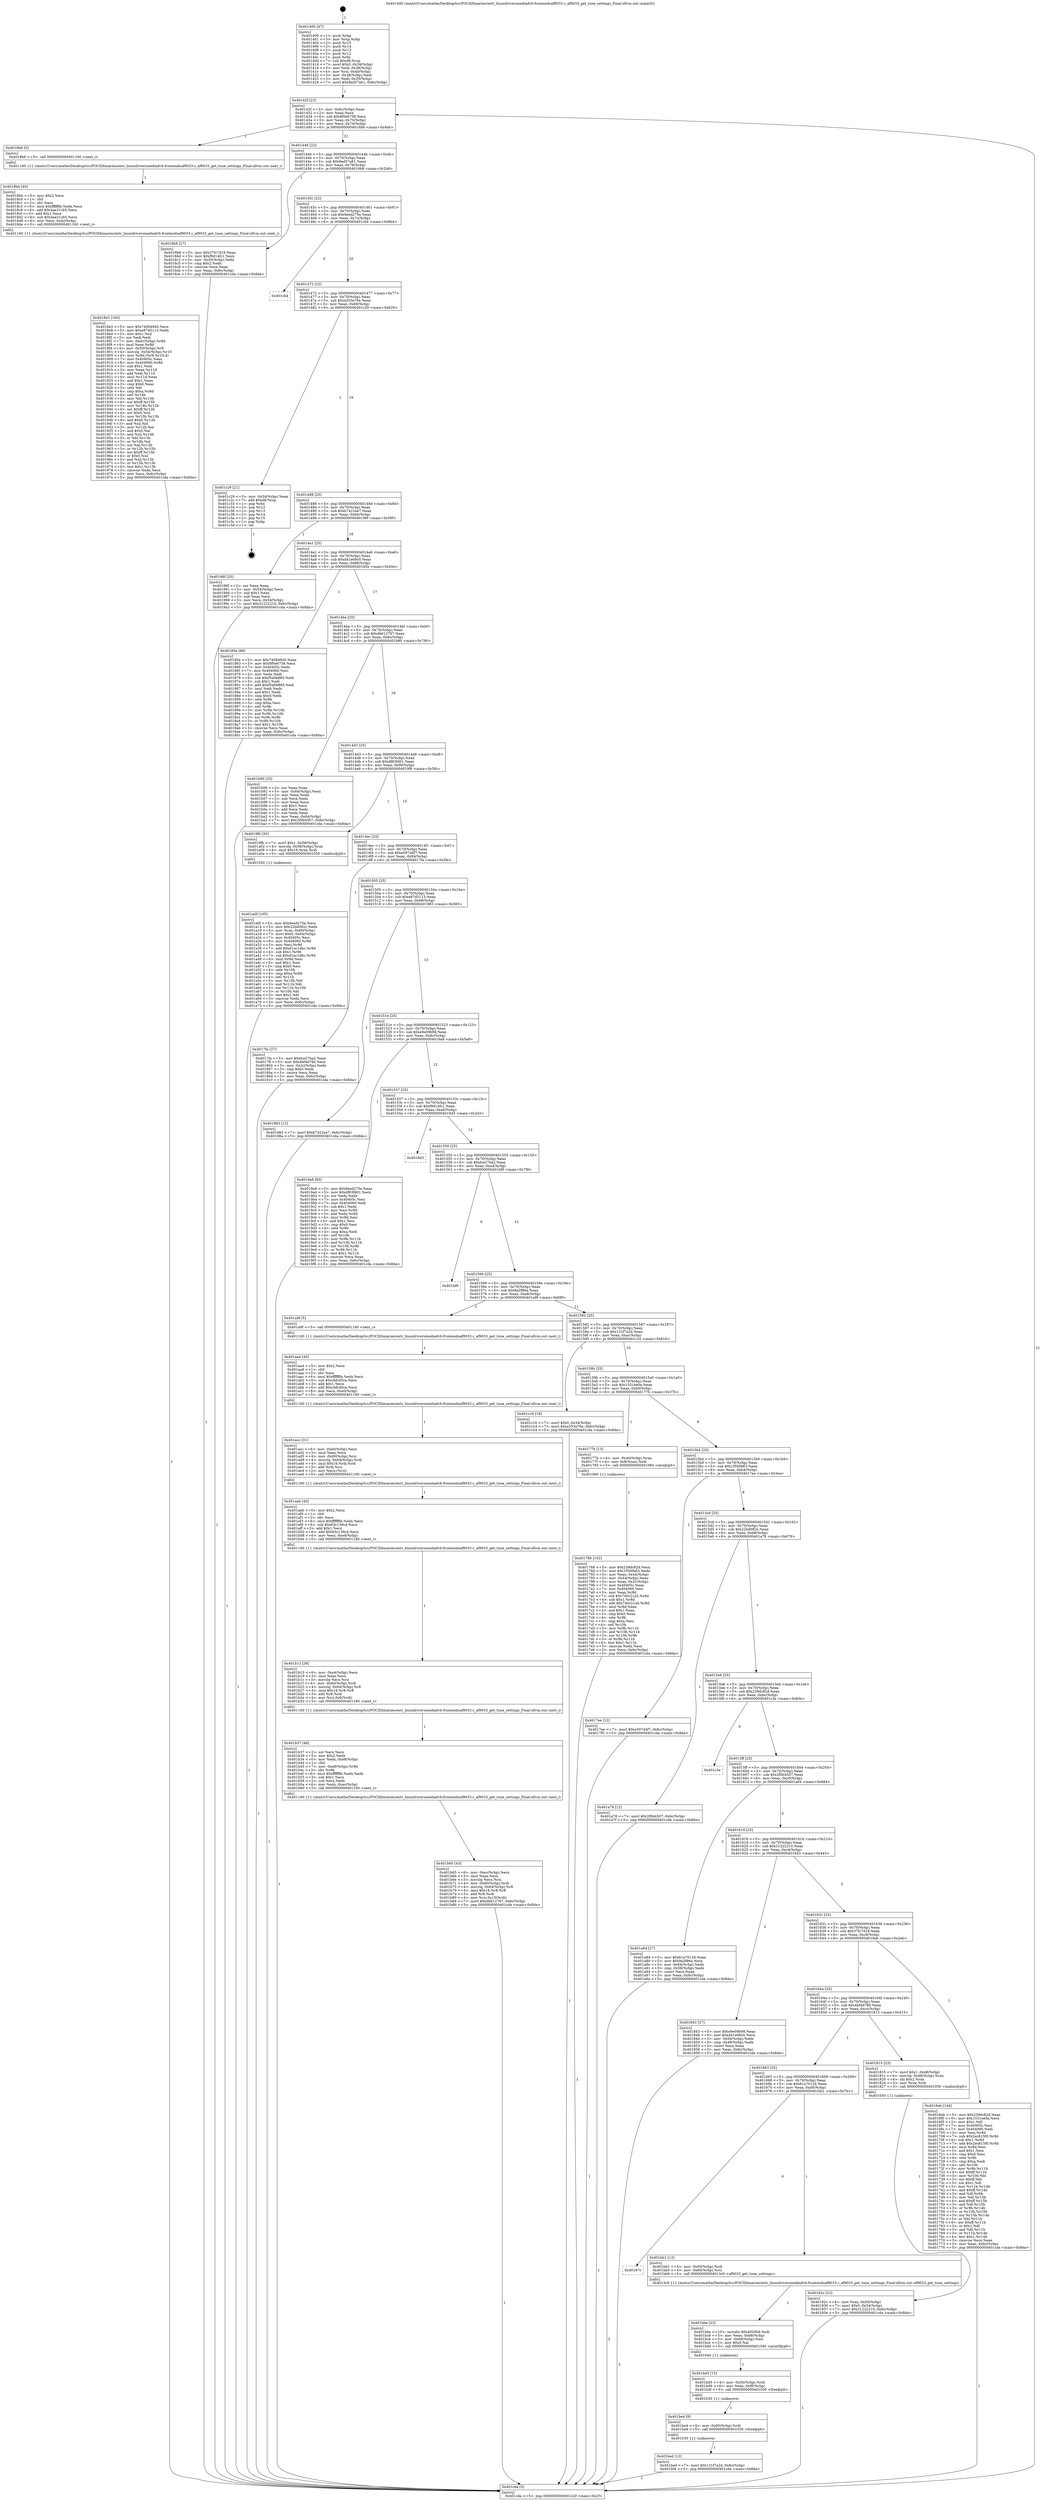 digraph "0x401400" {
  label = "0x401400 (/mnt/c/Users/mathe/Desktop/tcc/POCII/binaries/extr_linuxdriversmediadvb-frontendsaf9033.c_af9033_get_tune_settings_Final-ollvm.out::main(0))"
  labelloc = "t"
  node[shape=record]

  Entry [label="",width=0.3,height=0.3,shape=circle,fillcolor=black,style=filled]
  "0x40142f" [label="{
     0x40142f [23]\l
     | [instrs]\l
     &nbsp;&nbsp;0x40142f \<+3\>: mov -0x6c(%rbp),%eax\l
     &nbsp;&nbsp;0x401432 \<+2\>: mov %eax,%ecx\l
     &nbsp;&nbsp;0x401434 \<+6\>: sub $0x8f0e6758,%ecx\l
     &nbsp;&nbsp;0x40143a \<+3\>: mov %eax,-0x70(%rbp)\l
     &nbsp;&nbsp;0x40143d \<+3\>: mov %ecx,-0x74(%rbp)\l
     &nbsp;&nbsp;0x401440 \<+6\>: je 00000000004018b6 \<main+0x4b6\>\l
  }"]
  "0x4018b6" [label="{
     0x4018b6 [5]\l
     | [instrs]\l
     &nbsp;&nbsp;0x4018b6 \<+5\>: call 0000000000401160 \<next_i\>\l
     | [calls]\l
     &nbsp;&nbsp;0x401160 \{1\} (/mnt/c/Users/mathe/Desktop/tcc/POCII/binaries/extr_linuxdriversmediadvb-frontendsaf9033.c_af9033_get_tune_settings_Final-ollvm.out::next_i)\l
  }"]
  "0x401446" [label="{
     0x401446 [22]\l
     | [instrs]\l
     &nbsp;&nbsp;0x401446 \<+5\>: jmp 000000000040144b \<main+0x4b\>\l
     &nbsp;&nbsp;0x40144b \<+3\>: mov -0x70(%rbp),%eax\l
     &nbsp;&nbsp;0x40144e \<+5\>: sub $0x9ad57a61,%eax\l
     &nbsp;&nbsp;0x401453 \<+3\>: mov %eax,-0x78(%rbp)\l
     &nbsp;&nbsp;0x401456 \<+6\>: je 00000000004016b8 \<main+0x2b8\>\l
  }"]
  Exit [label="",width=0.3,height=0.3,shape=circle,fillcolor=black,style=filled,peripheries=2]
  "0x4016b8" [label="{
     0x4016b8 [27]\l
     | [instrs]\l
     &nbsp;&nbsp;0x4016b8 \<+5\>: mov $0x37fc7d19,%eax\l
     &nbsp;&nbsp;0x4016bd \<+5\>: mov $0xf9d14fc1,%ecx\l
     &nbsp;&nbsp;0x4016c2 \<+3\>: mov -0x30(%rbp),%edx\l
     &nbsp;&nbsp;0x4016c5 \<+3\>: cmp $0x2,%edx\l
     &nbsp;&nbsp;0x4016c8 \<+3\>: cmovne %ecx,%eax\l
     &nbsp;&nbsp;0x4016cb \<+3\>: mov %eax,-0x6c(%rbp)\l
     &nbsp;&nbsp;0x4016ce \<+5\>: jmp 0000000000401cda \<main+0x8da\>\l
  }"]
  "0x40145c" [label="{
     0x40145c [22]\l
     | [instrs]\l
     &nbsp;&nbsp;0x40145c \<+5\>: jmp 0000000000401461 \<main+0x61\>\l
     &nbsp;&nbsp;0x401461 \<+3\>: mov -0x70(%rbp),%eax\l
     &nbsp;&nbsp;0x401464 \<+5\>: sub $0x9eed275e,%eax\l
     &nbsp;&nbsp;0x401469 \<+3\>: mov %eax,-0x7c(%rbp)\l
     &nbsp;&nbsp;0x40146c \<+6\>: je 0000000000401cb4 \<main+0x8b4\>\l
  }"]
  "0x401cda" [label="{
     0x401cda [5]\l
     | [instrs]\l
     &nbsp;&nbsp;0x401cda \<+5\>: jmp 000000000040142f \<main+0x2f\>\l
  }"]
  "0x401400" [label="{
     0x401400 [47]\l
     | [instrs]\l
     &nbsp;&nbsp;0x401400 \<+1\>: push %rbp\l
     &nbsp;&nbsp;0x401401 \<+3\>: mov %rsp,%rbp\l
     &nbsp;&nbsp;0x401404 \<+2\>: push %r15\l
     &nbsp;&nbsp;0x401406 \<+2\>: push %r14\l
     &nbsp;&nbsp;0x401408 \<+2\>: push %r13\l
     &nbsp;&nbsp;0x40140a \<+2\>: push %r12\l
     &nbsp;&nbsp;0x40140c \<+1\>: push %rbx\l
     &nbsp;&nbsp;0x40140d \<+7\>: sub $0xd8,%rsp\l
     &nbsp;&nbsp;0x401414 \<+7\>: movl $0x0,-0x34(%rbp)\l
     &nbsp;&nbsp;0x40141b \<+3\>: mov %edi,-0x38(%rbp)\l
     &nbsp;&nbsp;0x40141e \<+4\>: mov %rsi,-0x40(%rbp)\l
     &nbsp;&nbsp;0x401422 \<+3\>: mov -0x38(%rbp),%edi\l
     &nbsp;&nbsp;0x401425 \<+3\>: mov %edi,-0x30(%rbp)\l
     &nbsp;&nbsp;0x401428 \<+7\>: movl $0x9ad57a61,-0x6c(%rbp)\l
  }"]
  "0x401bed" [label="{
     0x401bed [12]\l
     | [instrs]\l
     &nbsp;&nbsp;0x401bed \<+7\>: movl $0x131f7a2d,-0x6c(%rbp)\l
     &nbsp;&nbsp;0x401bf4 \<+5\>: jmp 0000000000401cda \<main+0x8da\>\l
  }"]
  "0x401cb4" [label="{
     0x401cb4\l
  }", style=dashed]
  "0x401472" [label="{
     0x401472 [22]\l
     | [instrs]\l
     &nbsp;&nbsp;0x401472 \<+5\>: jmp 0000000000401477 \<main+0x77\>\l
     &nbsp;&nbsp;0x401477 \<+3\>: mov -0x70(%rbp),%eax\l
     &nbsp;&nbsp;0x40147a \<+5\>: sub $0xa353a76e,%eax\l
     &nbsp;&nbsp;0x40147f \<+3\>: mov %eax,-0x80(%rbp)\l
     &nbsp;&nbsp;0x401482 \<+6\>: je 0000000000401c29 \<main+0x829\>\l
  }"]
  "0x401be4" [label="{
     0x401be4 [9]\l
     | [instrs]\l
     &nbsp;&nbsp;0x401be4 \<+4\>: mov -0x60(%rbp),%rdi\l
     &nbsp;&nbsp;0x401be8 \<+5\>: call 0000000000401030 \<free@plt\>\l
     | [calls]\l
     &nbsp;&nbsp;0x401030 \{1\} (unknown)\l
  }"]
  "0x401c29" [label="{
     0x401c29 [21]\l
     | [instrs]\l
     &nbsp;&nbsp;0x401c29 \<+3\>: mov -0x34(%rbp),%eax\l
     &nbsp;&nbsp;0x401c2c \<+7\>: add $0xd8,%rsp\l
     &nbsp;&nbsp;0x401c33 \<+1\>: pop %rbx\l
     &nbsp;&nbsp;0x401c34 \<+2\>: pop %r12\l
     &nbsp;&nbsp;0x401c36 \<+2\>: pop %r13\l
     &nbsp;&nbsp;0x401c38 \<+2\>: pop %r14\l
     &nbsp;&nbsp;0x401c3a \<+2\>: pop %r15\l
     &nbsp;&nbsp;0x401c3c \<+1\>: pop %rbp\l
     &nbsp;&nbsp;0x401c3d \<+1\>: ret\l
  }"]
  "0x401488" [label="{
     0x401488 [25]\l
     | [instrs]\l
     &nbsp;&nbsp;0x401488 \<+5\>: jmp 000000000040148d \<main+0x8d\>\l
     &nbsp;&nbsp;0x40148d \<+3\>: mov -0x70(%rbp),%eax\l
     &nbsp;&nbsp;0x401490 \<+5\>: sub $0xb7422ea7,%eax\l
     &nbsp;&nbsp;0x401495 \<+6\>: mov %eax,-0x84(%rbp)\l
     &nbsp;&nbsp;0x40149b \<+6\>: je 000000000040198f \<main+0x58f\>\l
  }"]
  "0x401bd5" [label="{
     0x401bd5 [15]\l
     | [instrs]\l
     &nbsp;&nbsp;0x401bd5 \<+4\>: mov -0x50(%rbp),%rdi\l
     &nbsp;&nbsp;0x401bd9 \<+6\>: mov %eax,-0xf0(%rbp)\l
     &nbsp;&nbsp;0x401bdf \<+5\>: call 0000000000401030 \<free@plt\>\l
     | [calls]\l
     &nbsp;&nbsp;0x401030 \{1\} (unknown)\l
  }"]
  "0x40198f" [label="{
     0x40198f [25]\l
     | [instrs]\l
     &nbsp;&nbsp;0x40198f \<+2\>: xor %eax,%eax\l
     &nbsp;&nbsp;0x401991 \<+3\>: mov -0x54(%rbp),%ecx\l
     &nbsp;&nbsp;0x401994 \<+3\>: sub $0x1,%eax\l
     &nbsp;&nbsp;0x401997 \<+2\>: sub %eax,%ecx\l
     &nbsp;&nbsp;0x401999 \<+3\>: mov %ecx,-0x54(%rbp)\l
     &nbsp;&nbsp;0x40199c \<+7\>: movl $0x31222210,-0x6c(%rbp)\l
     &nbsp;&nbsp;0x4019a3 \<+5\>: jmp 0000000000401cda \<main+0x8da\>\l
  }"]
  "0x4014a1" [label="{
     0x4014a1 [25]\l
     | [instrs]\l
     &nbsp;&nbsp;0x4014a1 \<+5\>: jmp 00000000004014a6 \<main+0xa6\>\l
     &nbsp;&nbsp;0x4014a6 \<+3\>: mov -0x70(%rbp),%eax\l
     &nbsp;&nbsp;0x4014a9 \<+5\>: sub $0xd41e68c0,%eax\l
     &nbsp;&nbsp;0x4014ae \<+6\>: mov %eax,-0x88(%rbp)\l
     &nbsp;&nbsp;0x4014b4 \<+6\>: je 000000000040185e \<main+0x45e\>\l
  }"]
  "0x401bbe" [label="{
     0x401bbe [23]\l
     | [instrs]\l
     &nbsp;&nbsp;0x401bbe \<+10\>: movabs $0x4020b6,%rdi\l
     &nbsp;&nbsp;0x401bc8 \<+3\>: mov %eax,-0x68(%rbp)\l
     &nbsp;&nbsp;0x401bcb \<+3\>: mov -0x68(%rbp),%esi\l
     &nbsp;&nbsp;0x401bce \<+2\>: mov $0x0,%al\l
     &nbsp;&nbsp;0x401bd0 \<+5\>: call 0000000000401040 \<printf@plt\>\l
     | [calls]\l
     &nbsp;&nbsp;0x401040 \{1\} (unknown)\l
  }"]
  "0x40185e" [label="{
     0x40185e [88]\l
     | [instrs]\l
     &nbsp;&nbsp;0x40185e \<+5\>: mov $0x74084940,%eax\l
     &nbsp;&nbsp;0x401863 \<+5\>: mov $0x8f0e6758,%ecx\l
     &nbsp;&nbsp;0x401868 \<+7\>: mov 0x40405c,%edx\l
     &nbsp;&nbsp;0x40186f \<+7\>: mov 0x404060,%esi\l
     &nbsp;&nbsp;0x401876 \<+2\>: mov %edx,%edi\l
     &nbsp;&nbsp;0x401878 \<+6\>: sub $0xf5a0b885,%edi\l
     &nbsp;&nbsp;0x40187e \<+3\>: sub $0x1,%edi\l
     &nbsp;&nbsp;0x401881 \<+6\>: add $0xf5a0b885,%edi\l
     &nbsp;&nbsp;0x401887 \<+3\>: imul %edi,%edx\l
     &nbsp;&nbsp;0x40188a \<+3\>: and $0x1,%edx\l
     &nbsp;&nbsp;0x40188d \<+3\>: cmp $0x0,%edx\l
     &nbsp;&nbsp;0x401890 \<+4\>: sete %r8b\l
     &nbsp;&nbsp;0x401894 \<+3\>: cmp $0xa,%esi\l
     &nbsp;&nbsp;0x401897 \<+4\>: setl %r9b\l
     &nbsp;&nbsp;0x40189b \<+3\>: mov %r8b,%r10b\l
     &nbsp;&nbsp;0x40189e \<+3\>: and %r9b,%r10b\l
     &nbsp;&nbsp;0x4018a1 \<+3\>: xor %r9b,%r8b\l
     &nbsp;&nbsp;0x4018a4 \<+3\>: or %r8b,%r10b\l
     &nbsp;&nbsp;0x4018a7 \<+4\>: test $0x1,%r10b\l
     &nbsp;&nbsp;0x4018ab \<+3\>: cmovne %ecx,%eax\l
     &nbsp;&nbsp;0x4018ae \<+3\>: mov %eax,-0x6c(%rbp)\l
     &nbsp;&nbsp;0x4018b1 \<+5\>: jmp 0000000000401cda \<main+0x8da\>\l
  }"]
  "0x4014ba" [label="{
     0x4014ba [25]\l
     | [instrs]\l
     &nbsp;&nbsp;0x4014ba \<+5\>: jmp 00000000004014bf \<main+0xbf\>\l
     &nbsp;&nbsp;0x4014bf \<+3\>: mov -0x70(%rbp),%eax\l
     &nbsp;&nbsp;0x4014c2 \<+5\>: sub $0xdb612767,%eax\l
     &nbsp;&nbsp;0x4014c7 \<+6\>: mov %eax,-0x8c(%rbp)\l
     &nbsp;&nbsp;0x4014cd \<+6\>: je 0000000000401b90 \<main+0x790\>\l
  }"]
  "0x40167c" [label="{
     0x40167c\l
  }", style=dashed]
  "0x401b90" [label="{
     0x401b90 [33]\l
     | [instrs]\l
     &nbsp;&nbsp;0x401b90 \<+2\>: xor %eax,%eax\l
     &nbsp;&nbsp;0x401b92 \<+3\>: mov -0x64(%rbp),%ecx\l
     &nbsp;&nbsp;0x401b95 \<+2\>: mov %eax,%edx\l
     &nbsp;&nbsp;0x401b97 \<+2\>: sub %ecx,%edx\l
     &nbsp;&nbsp;0x401b99 \<+2\>: mov %eax,%ecx\l
     &nbsp;&nbsp;0x401b9b \<+3\>: sub $0x1,%ecx\l
     &nbsp;&nbsp;0x401b9e \<+2\>: add %ecx,%edx\l
     &nbsp;&nbsp;0x401ba0 \<+2\>: sub %edx,%eax\l
     &nbsp;&nbsp;0x401ba2 \<+3\>: mov %eax,-0x64(%rbp)\l
     &nbsp;&nbsp;0x401ba5 \<+7\>: movl $0x2f0b4507,-0x6c(%rbp)\l
     &nbsp;&nbsp;0x401bac \<+5\>: jmp 0000000000401cda \<main+0x8da\>\l
  }"]
  "0x4014d3" [label="{
     0x4014d3 [25]\l
     | [instrs]\l
     &nbsp;&nbsp;0x4014d3 \<+5\>: jmp 00000000004014d8 \<main+0xd8\>\l
     &nbsp;&nbsp;0x4014d8 \<+3\>: mov -0x70(%rbp),%eax\l
     &nbsp;&nbsp;0x4014db \<+5\>: sub $0xdf63fd01,%eax\l
     &nbsp;&nbsp;0x4014e0 \<+6\>: mov %eax,-0x90(%rbp)\l
     &nbsp;&nbsp;0x4014e6 \<+6\>: je 00000000004019fb \<main+0x5fb\>\l
  }"]
  "0x401bb1" [label="{
     0x401bb1 [13]\l
     | [instrs]\l
     &nbsp;&nbsp;0x401bb1 \<+4\>: mov -0x50(%rbp),%rdi\l
     &nbsp;&nbsp;0x401bb5 \<+4\>: mov -0x60(%rbp),%rsi\l
     &nbsp;&nbsp;0x401bb9 \<+5\>: call 00000000004013c0 \<af9033_get_tune_settings\>\l
     | [calls]\l
     &nbsp;&nbsp;0x4013c0 \{1\} (/mnt/c/Users/mathe/Desktop/tcc/POCII/binaries/extr_linuxdriversmediadvb-frontendsaf9033.c_af9033_get_tune_settings_Final-ollvm.out::af9033_get_tune_settings)\l
  }"]
  "0x4019fb" [label="{
     0x4019fb [20]\l
     | [instrs]\l
     &nbsp;&nbsp;0x4019fb \<+7\>: movl $0x1,-0x58(%rbp)\l
     &nbsp;&nbsp;0x401a02 \<+4\>: movslq -0x58(%rbp),%rax\l
     &nbsp;&nbsp;0x401a06 \<+4\>: imul $0x18,%rax,%rdi\l
     &nbsp;&nbsp;0x401a0a \<+5\>: call 0000000000401050 \<malloc@plt\>\l
     | [calls]\l
     &nbsp;&nbsp;0x401050 \{1\} (unknown)\l
  }"]
  "0x4014ec" [label="{
     0x4014ec [25]\l
     | [instrs]\l
     &nbsp;&nbsp;0x4014ec \<+5\>: jmp 00000000004014f1 \<main+0xf1\>\l
     &nbsp;&nbsp;0x4014f1 \<+3\>: mov -0x70(%rbp),%eax\l
     &nbsp;&nbsp;0x4014f4 \<+5\>: sub $0xe597d4f7,%eax\l
     &nbsp;&nbsp;0x4014f9 \<+6\>: mov %eax,-0x94(%rbp)\l
     &nbsp;&nbsp;0x4014ff \<+6\>: je 00000000004017fa \<main+0x3fa\>\l
  }"]
  "0x401b65" [label="{
     0x401b65 [43]\l
     | [instrs]\l
     &nbsp;&nbsp;0x401b65 \<+6\>: mov -0xec(%rbp),%ecx\l
     &nbsp;&nbsp;0x401b6b \<+3\>: imul %eax,%ecx\l
     &nbsp;&nbsp;0x401b6e \<+3\>: movslq %ecx,%rsi\l
     &nbsp;&nbsp;0x401b71 \<+4\>: mov -0x60(%rbp),%rdi\l
     &nbsp;&nbsp;0x401b75 \<+4\>: movslq -0x64(%rbp),%r8\l
     &nbsp;&nbsp;0x401b79 \<+4\>: imul $0x18,%r8,%r8\l
     &nbsp;&nbsp;0x401b7d \<+3\>: add %r8,%rdi\l
     &nbsp;&nbsp;0x401b80 \<+4\>: mov %rsi,0x10(%rdi)\l
     &nbsp;&nbsp;0x401b84 \<+7\>: movl $0xdb612767,-0x6c(%rbp)\l
     &nbsp;&nbsp;0x401b8b \<+5\>: jmp 0000000000401cda \<main+0x8da\>\l
  }"]
  "0x4017fa" [label="{
     0x4017fa [27]\l
     | [instrs]\l
     &nbsp;&nbsp;0x4017fa \<+5\>: mov $0xfce27ba2,%eax\l
     &nbsp;&nbsp;0x4017ff \<+5\>: mov $0x4bf4d780,%ecx\l
     &nbsp;&nbsp;0x401804 \<+3\>: mov -0x2c(%rbp),%edx\l
     &nbsp;&nbsp;0x401807 \<+3\>: cmp $0x0,%edx\l
     &nbsp;&nbsp;0x40180a \<+3\>: cmove %ecx,%eax\l
     &nbsp;&nbsp;0x40180d \<+3\>: mov %eax,-0x6c(%rbp)\l
     &nbsp;&nbsp;0x401810 \<+5\>: jmp 0000000000401cda \<main+0x8da\>\l
  }"]
  "0x401505" [label="{
     0x401505 [25]\l
     | [instrs]\l
     &nbsp;&nbsp;0x401505 \<+5\>: jmp 000000000040150a \<main+0x10a\>\l
     &nbsp;&nbsp;0x40150a \<+3\>: mov -0x70(%rbp),%eax\l
     &nbsp;&nbsp;0x40150d \<+5\>: sub $0xe87d5113,%eax\l
     &nbsp;&nbsp;0x401512 \<+6\>: mov %eax,-0x98(%rbp)\l
     &nbsp;&nbsp;0x401518 \<+6\>: je 0000000000401983 \<main+0x583\>\l
  }"]
  "0x401b37" [label="{
     0x401b37 [46]\l
     | [instrs]\l
     &nbsp;&nbsp;0x401b37 \<+2\>: xor %ecx,%ecx\l
     &nbsp;&nbsp;0x401b39 \<+5\>: mov $0x2,%edx\l
     &nbsp;&nbsp;0x401b3e \<+6\>: mov %edx,-0xe8(%rbp)\l
     &nbsp;&nbsp;0x401b44 \<+1\>: cltd\l
     &nbsp;&nbsp;0x401b45 \<+7\>: mov -0xe8(%rbp),%r9d\l
     &nbsp;&nbsp;0x401b4c \<+3\>: idiv %r9d\l
     &nbsp;&nbsp;0x401b4f \<+6\>: imul $0xfffffffe,%edx,%edx\l
     &nbsp;&nbsp;0x401b55 \<+3\>: sub $0x1,%ecx\l
     &nbsp;&nbsp;0x401b58 \<+2\>: sub %ecx,%edx\l
     &nbsp;&nbsp;0x401b5a \<+6\>: mov %edx,-0xec(%rbp)\l
     &nbsp;&nbsp;0x401b60 \<+5\>: call 0000000000401160 \<next_i\>\l
     | [calls]\l
     &nbsp;&nbsp;0x401160 \{1\} (/mnt/c/Users/mathe/Desktop/tcc/POCII/binaries/extr_linuxdriversmediadvb-frontendsaf9033.c_af9033_get_tune_settings_Final-ollvm.out::next_i)\l
  }"]
  "0x401983" [label="{
     0x401983 [12]\l
     | [instrs]\l
     &nbsp;&nbsp;0x401983 \<+7\>: movl $0xb7422ea7,-0x6c(%rbp)\l
     &nbsp;&nbsp;0x40198a \<+5\>: jmp 0000000000401cda \<main+0x8da\>\l
  }"]
  "0x40151e" [label="{
     0x40151e [25]\l
     | [instrs]\l
     &nbsp;&nbsp;0x40151e \<+5\>: jmp 0000000000401523 \<main+0x123\>\l
     &nbsp;&nbsp;0x401523 \<+3\>: mov -0x70(%rbp),%eax\l
     &nbsp;&nbsp;0x401526 \<+5\>: sub $0xe9e09b98,%eax\l
     &nbsp;&nbsp;0x40152b \<+6\>: mov %eax,-0x9c(%rbp)\l
     &nbsp;&nbsp;0x401531 \<+6\>: je 00000000004019a8 \<main+0x5a8\>\l
  }"]
  "0x401b13" [label="{
     0x401b13 [36]\l
     | [instrs]\l
     &nbsp;&nbsp;0x401b13 \<+6\>: mov -0xe4(%rbp),%ecx\l
     &nbsp;&nbsp;0x401b19 \<+3\>: imul %eax,%ecx\l
     &nbsp;&nbsp;0x401b1c \<+3\>: movslq %ecx,%rsi\l
     &nbsp;&nbsp;0x401b1f \<+4\>: mov -0x60(%rbp),%rdi\l
     &nbsp;&nbsp;0x401b23 \<+4\>: movslq -0x64(%rbp),%r8\l
     &nbsp;&nbsp;0x401b27 \<+4\>: imul $0x18,%r8,%r8\l
     &nbsp;&nbsp;0x401b2b \<+3\>: add %r8,%rdi\l
     &nbsp;&nbsp;0x401b2e \<+4\>: mov %rsi,0x8(%rdi)\l
     &nbsp;&nbsp;0x401b32 \<+5\>: call 0000000000401160 \<next_i\>\l
     | [calls]\l
     &nbsp;&nbsp;0x401160 \{1\} (/mnt/c/Users/mathe/Desktop/tcc/POCII/binaries/extr_linuxdriversmediadvb-frontendsaf9033.c_af9033_get_tune_settings_Final-ollvm.out::next_i)\l
  }"]
  "0x4019a8" [label="{
     0x4019a8 [83]\l
     | [instrs]\l
     &nbsp;&nbsp;0x4019a8 \<+5\>: mov $0x9eed275e,%eax\l
     &nbsp;&nbsp;0x4019ad \<+5\>: mov $0xdf63fd01,%ecx\l
     &nbsp;&nbsp;0x4019b2 \<+2\>: xor %edx,%edx\l
     &nbsp;&nbsp;0x4019b4 \<+7\>: mov 0x40405c,%esi\l
     &nbsp;&nbsp;0x4019bb \<+7\>: mov 0x404060,%edi\l
     &nbsp;&nbsp;0x4019c2 \<+3\>: sub $0x1,%edx\l
     &nbsp;&nbsp;0x4019c5 \<+3\>: mov %esi,%r8d\l
     &nbsp;&nbsp;0x4019c8 \<+3\>: add %edx,%r8d\l
     &nbsp;&nbsp;0x4019cb \<+4\>: imul %r8d,%esi\l
     &nbsp;&nbsp;0x4019cf \<+3\>: and $0x1,%esi\l
     &nbsp;&nbsp;0x4019d2 \<+3\>: cmp $0x0,%esi\l
     &nbsp;&nbsp;0x4019d5 \<+4\>: sete %r9b\l
     &nbsp;&nbsp;0x4019d9 \<+3\>: cmp $0xa,%edi\l
     &nbsp;&nbsp;0x4019dc \<+4\>: setl %r10b\l
     &nbsp;&nbsp;0x4019e0 \<+3\>: mov %r9b,%r11b\l
     &nbsp;&nbsp;0x4019e3 \<+3\>: and %r10b,%r11b\l
     &nbsp;&nbsp;0x4019e6 \<+3\>: xor %r10b,%r9b\l
     &nbsp;&nbsp;0x4019e9 \<+3\>: or %r9b,%r11b\l
     &nbsp;&nbsp;0x4019ec \<+4\>: test $0x1,%r11b\l
     &nbsp;&nbsp;0x4019f0 \<+3\>: cmovne %ecx,%eax\l
     &nbsp;&nbsp;0x4019f3 \<+3\>: mov %eax,-0x6c(%rbp)\l
     &nbsp;&nbsp;0x4019f6 \<+5\>: jmp 0000000000401cda \<main+0x8da\>\l
  }"]
  "0x401537" [label="{
     0x401537 [25]\l
     | [instrs]\l
     &nbsp;&nbsp;0x401537 \<+5\>: jmp 000000000040153c \<main+0x13c\>\l
     &nbsp;&nbsp;0x40153c \<+3\>: mov -0x70(%rbp),%eax\l
     &nbsp;&nbsp;0x40153f \<+5\>: sub $0xf9d14fc1,%eax\l
     &nbsp;&nbsp;0x401544 \<+6\>: mov %eax,-0xa0(%rbp)\l
     &nbsp;&nbsp;0x40154a \<+6\>: je 00000000004016d3 \<main+0x2d3\>\l
  }"]
  "0x401aeb" [label="{
     0x401aeb [40]\l
     | [instrs]\l
     &nbsp;&nbsp;0x401aeb \<+5\>: mov $0x2,%ecx\l
     &nbsp;&nbsp;0x401af0 \<+1\>: cltd\l
     &nbsp;&nbsp;0x401af1 \<+2\>: idiv %ecx\l
     &nbsp;&nbsp;0x401af3 \<+6\>: imul $0xfffffffe,%edx,%ecx\l
     &nbsp;&nbsp;0x401af9 \<+6\>: sub $0x63c139c4,%ecx\l
     &nbsp;&nbsp;0x401aff \<+3\>: add $0x1,%ecx\l
     &nbsp;&nbsp;0x401b02 \<+6\>: add $0x63c139c4,%ecx\l
     &nbsp;&nbsp;0x401b08 \<+6\>: mov %ecx,-0xe4(%rbp)\l
     &nbsp;&nbsp;0x401b0e \<+5\>: call 0000000000401160 \<next_i\>\l
     | [calls]\l
     &nbsp;&nbsp;0x401160 \{1\} (/mnt/c/Users/mathe/Desktop/tcc/POCII/binaries/extr_linuxdriversmediadvb-frontendsaf9033.c_af9033_get_tune_settings_Final-ollvm.out::next_i)\l
  }"]
  "0x4016d3" [label="{
     0x4016d3\l
  }", style=dashed]
  "0x401550" [label="{
     0x401550 [25]\l
     | [instrs]\l
     &nbsp;&nbsp;0x401550 \<+5\>: jmp 0000000000401555 \<main+0x155\>\l
     &nbsp;&nbsp;0x401555 \<+3\>: mov -0x70(%rbp),%eax\l
     &nbsp;&nbsp;0x401558 \<+5\>: sub $0xfce27ba2,%eax\l
     &nbsp;&nbsp;0x40155d \<+6\>: mov %eax,-0xa4(%rbp)\l
     &nbsp;&nbsp;0x401563 \<+6\>: je 0000000000401bf9 \<main+0x7f9\>\l
  }"]
  "0x401acc" [label="{
     0x401acc [31]\l
     | [instrs]\l
     &nbsp;&nbsp;0x401acc \<+6\>: mov -0xe0(%rbp),%ecx\l
     &nbsp;&nbsp;0x401ad2 \<+3\>: imul %eax,%ecx\l
     &nbsp;&nbsp;0x401ad5 \<+4\>: mov -0x60(%rbp),%rsi\l
     &nbsp;&nbsp;0x401ad9 \<+4\>: movslq -0x64(%rbp),%rdi\l
     &nbsp;&nbsp;0x401add \<+4\>: imul $0x18,%rdi,%rdi\l
     &nbsp;&nbsp;0x401ae1 \<+3\>: add %rdi,%rsi\l
     &nbsp;&nbsp;0x401ae4 \<+2\>: mov %ecx,(%rsi)\l
     &nbsp;&nbsp;0x401ae6 \<+5\>: call 0000000000401160 \<next_i\>\l
     | [calls]\l
     &nbsp;&nbsp;0x401160 \{1\} (/mnt/c/Users/mathe/Desktop/tcc/POCII/binaries/extr_linuxdriversmediadvb-frontendsaf9033.c_af9033_get_tune_settings_Final-ollvm.out::next_i)\l
  }"]
  "0x401bf9" [label="{
     0x401bf9\l
  }", style=dashed]
  "0x401569" [label="{
     0x401569 [25]\l
     | [instrs]\l
     &nbsp;&nbsp;0x401569 \<+5\>: jmp 000000000040156e \<main+0x16e\>\l
     &nbsp;&nbsp;0x40156e \<+3\>: mov -0x70(%rbp),%eax\l
     &nbsp;&nbsp;0x401571 \<+5\>: sub $0x9a2f86a,%eax\l
     &nbsp;&nbsp;0x401576 \<+6\>: mov %eax,-0xa8(%rbp)\l
     &nbsp;&nbsp;0x40157c \<+6\>: je 0000000000401a9f \<main+0x69f\>\l
  }"]
  "0x401aa4" [label="{
     0x401aa4 [40]\l
     | [instrs]\l
     &nbsp;&nbsp;0x401aa4 \<+5\>: mov $0x2,%ecx\l
     &nbsp;&nbsp;0x401aa9 \<+1\>: cltd\l
     &nbsp;&nbsp;0x401aaa \<+2\>: idiv %ecx\l
     &nbsp;&nbsp;0x401aac \<+6\>: imul $0xfffffffe,%edx,%ecx\l
     &nbsp;&nbsp;0x401ab2 \<+6\>: sub $0xcbfc45ca,%ecx\l
     &nbsp;&nbsp;0x401ab8 \<+3\>: add $0x1,%ecx\l
     &nbsp;&nbsp;0x401abb \<+6\>: add $0xcbfc45ca,%ecx\l
     &nbsp;&nbsp;0x401ac1 \<+6\>: mov %ecx,-0xe0(%rbp)\l
     &nbsp;&nbsp;0x401ac7 \<+5\>: call 0000000000401160 \<next_i\>\l
     | [calls]\l
     &nbsp;&nbsp;0x401160 \{1\} (/mnt/c/Users/mathe/Desktop/tcc/POCII/binaries/extr_linuxdriversmediadvb-frontendsaf9033.c_af9033_get_tune_settings_Final-ollvm.out::next_i)\l
  }"]
  "0x401a9f" [label="{
     0x401a9f [5]\l
     | [instrs]\l
     &nbsp;&nbsp;0x401a9f \<+5\>: call 0000000000401160 \<next_i\>\l
     | [calls]\l
     &nbsp;&nbsp;0x401160 \{1\} (/mnt/c/Users/mathe/Desktop/tcc/POCII/binaries/extr_linuxdriversmediadvb-frontendsaf9033.c_af9033_get_tune_settings_Final-ollvm.out::next_i)\l
  }"]
  "0x401582" [label="{
     0x401582 [25]\l
     | [instrs]\l
     &nbsp;&nbsp;0x401582 \<+5\>: jmp 0000000000401587 \<main+0x187\>\l
     &nbsp;&nbsp;0x401587 \<+3\>: mov -0x70(%rbp),%eax\l
     &nbsp;&nbsp;0x40158a \<+5\>: sub $0x131f7a2d,%eax\l
     &nbsp;&nbsp;0x40158f \<+6\>: mov %eax,-0xac(%rbp)\l
     &nbsp;&nbsp;0x401595 \<+6\>: je 0000000000401c16 \<main+0x816\>\l
  }"]
  "0x401a0f" [label="{
     0x401a0f [105]\l
     | [instrs]\l
     &nbsp;&nbsp;0x401a0f \<+5\>: mov $0x9eed275e,%ecx\l
     &nbsp;&nbsp;0x401a14 \<+5\>: mov $0x22bd082c,%edx\l
     &nbsp;&nbsp;0x401a19 \<+4\>: mov %rax,-0x60(%rbp)\l
     &nbsp;&nbsp;0x401a1d \<+7\>: movl $0x0,-0x64(%rbp)\l
     &nbsp;&nbsp;0x401a24 \<+7\>: mov 0x40405c,%esi\l
     &nbsp;&nbsp;0x401a2b \<+8\>: mov 0x404060,%r8d\l
     &nbsp;&nbsp;0x401a33 \<+3\>: mov %esi,%r9d\l
     &nbsp;&nbsp;0x401a36 \<+7\>: add $0xd1ac1dbc,%r9d\l
     &nbsp;&nbsp;0x401a3d \<+4\>: sub $0x1,%r9d\l
     &nbsp;&nbsp;0x401a41 \<+7\>: sub $0xd1ac1dbc,%r9d\l
     &nbsp;&nbsp;0x401a48 \<+4\>: imul %r9d,%esi\l
     &nbsp;&nbsp;0x401a4c \<+3\>: and $0x1,%esi\l
     &nbsp;&nbsp;0x401a4f \<+3\>: cmp $0x0,%esi\l
     &nbsp;&nbsp;0x401a52 \<+4\>: sete %r10b\l
     &nbsp;&nbsp;0x401a56 \<+4\>: cmp $0xa,%r8d\l
     &nbsp;&nbsp;0x401a5a \<+4\>: setl %r11b\l
     &nbsp;&nbsp;0x401a5e \<+3\>: mov %r10b,%bl\l
     &nbsp;&nbsp;0x401a61 \<+3\>: and %r11b,%bl\l
     &nbsp;&nbsp;0x401a64 \<+3\>: xor %r11b,%r10b\l
     &nbsp;&nbsp;0x401a67 \<+3\>: or %r10b,%bl\l
     &nbsp;&nbsp;0x401a6a \<+3\>: test $0x1,%bl\l
     &nbsp;&nbsp;0x401a6d \<+3\>: cmovne %edx,%ecx\l
     &nbsp;&nbsp;0x401a70 \<+3\>: mov %ecx,-0x6c(%rbp)\l
     &nbsp;&nbsp;0x401a73 \<+5\>: jmp 0000000000401cda \<main+0x8da\>\l
  }"]
  "0x401c16" [label="{
     0x401c16 [19]\l
     | [instrs]\l
     &nbsp;&nbsp;0x401c16 \<+7\>: movl $0x0,-0x34(%rbp)\l
     &nbsp;&nbsp;0x401c1d \<+7\>: movl $0xa353a76e,-0x6c(%rbp)\l
     &nbsp;&nbsp;0x401c24 \<+5\>: jmp 0000000000401cda \<main+0x8da\>\l
  }"]
  "0x40159b" [label="{
     0x40159b [25]\l
     | [instrs]\l
     &nbsp;&nbsp;0x40159b \<+5\>: jmp 00000000004015a0 \<main+0x1a0\>\l
     &nbsp;&nbsp;0x4015a0 \<+3\>: mov -0x70(%rbp),%eax\l
     &nbsp;&nbsp;0x4015a3 \<+5\>: sub $0x1531ee0a,%eax\l
     &nbsp;&nbsp;0x4015a8 \<+6\>: mov %eax,-0xb0(%rbp)\l
     &nbsp;&nbsp;0x4015ae \<+6\>: je 000000000040177b \<main+0x37b\>\l
  }"]
  "0x4018e3" [label="{
     0x4018e3 [160]\l
     | [instrs]\l
     &nbsp;&nbsp;0x4018e3 \<+5\>: mov $0x74084940,%ecx\l
     &nbsp;&nbsp;0x4018e8 \<+5\>: mov $0xe87d5113,%edx\l
     &nbsp;&nbsp;0x4018ed \<+3\>: mov $0x1,%sil\l
     &nbsp;&nbsp;0x4018f0 \<+2\>: xor %edi,%edi\l
     &nbsp;&nbsp;0x4018f2 \<+7\>: mov -0xdc(%rbp),%r8d\l
     &nbsp;&nbsp;0x4018f9 \<+4\>: imul %eax,%r8d\l
     &nbsp;&nbsp;0x4018fd \<+4\>: mov -0x50(%rbp),%r9\l
     &nbsp;&nbsp;0x401901 \<+4\>: movslq -0x54(%rbp),%r10\l
     &nbsp;&nbsp;0x401905 \<+4\>: mov %r8d,(%r9,%r10,4)\l
     &nbsp;&nbsp;0x401909 \<+7\>: mov 0x40405c,%eax\l
     &nbsp;&nbsp;0x401910 \<+8\>: mov 0x404060,%r8d\l
     &nbsp;&nbsp;0x401918 \<+3\>: sub $0x1,%edi\l
     &nbsp;&nbsp;0x40191b \<+3\>: mov %eax,%r11d\l
     &nbsp;&nbsp;0x40191e \<+3\>: add %edi,%r11d\l
     &nbsp;&nbsp;0x401921 \<+4\>: imul %r11d,%eax\l
     &nbsp;&nbsp;0x401925 \<+3\>: and $0x1,%eax\l
     &nbsp;&nbsp;0x401928 \<+3\>: cmp $0x0,%eax\l
     &nbsp;&nbsp;0x40192b \<+3\>: sete %bl\l
     &nbsp;&nbsp;0x40192e \<+4\>: cmp $0xa,%r8d\l
     &nbsp;&nbsp;0x401932 \<+4\>: setl %r14b\l
     &nbsp;&nbsp;0x401936 \<+3\>: mov %bl,%r15b\l
     &nbsp;&nbsp;0x401939 \<+4\>: xor $0xff,%r15b\l
     &nbsp;&nbsp;0x40193d \<+3\>: mov %r14b,%r12b\l
     &nbsp;&nbsp;0x401940 \<+4\>: xor $0xff,%r12b\l
     &nbsp;&nbsp;0x401944 \<+4\>: xor $0x0,%sil\l
     &nbsp;&nbsp;0x401948 \<+3\>: mov %r15b,%r13b\l
     &nbsp;&nbsp;0x40194b \<+4\>: and $0x0,%r13b\l
     &nbsp;&nbsp;0x40194f \<+3\>: and %sil,%bl\l
     &nbsp;&nbsp;0x401952 \<+3\>: mov %r12b,%al\l
     &nbsp;&nbsp;0x401955 \<+2\>: and $0x0,%al\l
     &nbsp;&nbsp;0x401957 \<+3\>: and %sil,%r14b\l
     &nbsp;&nbsp;0x40195a \<+3\>: or %bl,%r13b\l
     &nbsp;&nbsp;0x40195d \<+3\>: or %r14b,%al\l
     &nbsp;&nbsp;0x401960 \<+3\>: xor %al,%r13b\l
     &nbsp;&nbsp;0x401963 \<+3\>: or %r12b,%r15b\l
     &nbsp;&nbsp;0x401966 \<+4\>: xor $0xff,%r15b\l
     &nbsp;&nbsp;0x40196a \<+4\>: or $0x0,%sil\l
     &nbsp;&nbsp;0x40196e \<+3\>: and %sil,%r15b\l
     &nbsp;&nbsp;0x401971 \<+3\>: or %r15b,%r13b\l
     &nbsp;&nbsp;0x401974 \<+4\>: test $0x1,%r13b\l
     &nbsp;&nbsp;0x401978 \<+3\>: cmovne %edx,%ecx\l
     &nbsp;&nbsp;0x40197b \<+3\>: mov %ecx,-0x6c(%rbp)\l
     &nbsp;&nbsp;0x40197e \<+5\>: jmp 0000000000401cda \<main+0x8da\>\l
  }"]
  "0x40177b" [label="{
     0x40177b [13]\l
     | [instrs]\l
     &nbsp;&nbsp;0x40177b \<+4\>: mov -0x40(%rbp),%rax\l
     &nbsp;&nbsp;0x40177f \<+4\>: mov 0x8(%rax),%rdi\l
     &nbsp;&nbsp;0x401783 \<+5\>: call 0000000000401060 \<atoi@plt\>\l
     | [calls]\l
     &nbsp;&nbsp;0x401060 \{1\} (unknown)\l
  }"]
  "0x4015b4" [label="{
     0x4015b4 [25]\l
     | [instrs]\l
     &nbsp;&nbsp;0x4015b4 \<+5\>: jmp 00000000004015b9 \<main+0x1b9\>\l
     &nbsp;&nbsp;0x4015b9 \<+3\>: mov -0x70(%rbp),%eax\l
     &nbsp;&nbsp;0x4015bc \<+5\>: sub $0x1f500b63,%eax\l
     &nbsp;&nbsp;0x4015c1 \<+6\>: mov %eax,-0xb4(%rbp)\l
     &nbsp;&nbsp;0x4015c7 \<+6\>: je 00000000004017ee \<main+0x3ee\>\l
  }"]
  "0x4018bb" [label="{
     0x4018bb [40]\l
     | [instrs]\l
     &nbsp;&nbsp;0x4018bb \<+5\>: mov $0x2,%ecx\l
     &nbsp;&nbsp;0x4018c0 \<+1\>: cltd\l
     &nbsp;&nbsp;0x4018c1 \<+2\>: idiv %ecx\l
     &nbsp;&nbsp;0x4018c3 \<+6\>: imul $0xfffffffe,%edx,%ecx\l
     &nbsp;&nbsp;0x4018c9 \<+6\>: add $0x4ae31cb5,%ecx\l
     &nbsp;&nbsp;0x4018cf \<+3\>: add $0x1,%ecx\l
     &nbsp;&nbsp;0x4018d2 \<+6\>: sub $0x4ae31cb5,%ecx\l
     &nbsp;&nbsp;0x4018d8 \<+6\>: mov %ecx,-0xdc(%rbp)\l
     &nbsp;&nbsp;0x4018de \<+5\>: call 0000000000401160 \<next_i\>\l
     | [calls]\l
     &nbsp;&nbsp;0x401160 \{1\} (/mnt/c/Users/mathe/Desktop/tcc/POCII/binaries/extr_linuxdriversmediadvb-frontendsaf9033.c_af9033_get_tune_settings_Final-ollvm.out::next_i)\l
  }"]
  "0x4017ee" [label="{
     0x4017ee [12]\l
     | [instrs]\l
     &nbsp;&nbsp;0x4017ee \<+7\>: movl $0xe597d4f7,-0x6c(%rbp)\l
     &nbsp;&nbsp;0x4017f5 \<+5\>: jmp 0000000000401cda \<main+0x8da\>\l
  }"]
  "0x4015cd" [label="{
     0x4015cd [25]\l
     | [instrs]\l
     &nbsp;&nbsp;0x4015cd \<+5\>: jmp 00000000004015d2 \<main+0x1d2\>\l
     &nbsp;&nbsp;0x4015d2 \<+3\>: mov -0x70(%rbp),%eax\l
     &nbsp;&nbsp;0x4015d5 \<+5\>: sub $0x22bd082c,%eax\l
     &nbsp;&nbsp;0x4015da \<+6\>: mov %eax,-0xb8(%rbp)\l
     &nbsp;&nbsp;0x4015e0 \<+6\>: je 0000000000401a78 \<main+0x678\>\l
  }"]
  "0x40182c" [label="{
     0x40182c [23]\l
     | [instrs]\l
     &nbsp;&nbsp;0x40182c \<+4\>: mov %rax,-0x50(%rbp)\l
     &nbsp;&nbsp;0x401830 \<+7\>: movl $0x0,-0x54(%rbp)\l
     &nbsp;&nbsp;0x401837 \<+7\>: movl $0x31222210,-0x6c(%rbp)\l
     &nbsp;&nbsp;0x40183e \<+5\>: jmp 0000000000401cda \<main+0x8da\>\l
  }"]
  "0x401a78" [label="{
     0x401a78 [12]\l
     | [instrs]\l
     &nbsp;&nbsp;0x401a78 \<+7\>: movl $0x2f0b4507,-0x6c(%rbp)\l
     &nbsp;&nbsp;0x401a7f \<+5\>: jmp 0000000000401cda \<main+0x8da\>\l
  }"]
  "0x4015e6" [label="{
     0x4015e6 [25]\l
     | [instrs]\l
     &nbsp;&nbsp;0x4015e6 \<+5\>: jmp 00000000004015eb \<main+0x1eb\>\l
     &nbsp;&nbsp;0x4015eb \<+3\>: mov -0x70(%rbp),%eax\l
     &nbsp;&nbsp;0x4015ee \<+5\>: sub $0x239dc82d,%eax\l
     &nbsp;&nbsp;0x4015f3 \<+6\>: mov %eax,-0xbc(%rbp)\l
     &nbsp;&nbsp;0x4015f9 \<+6\>: je 0000000000401c3e \<main+0x83e\>\l
  }"]
  "0x401663" [label="{
     0x401663 [25]\l
     | [instrs]\l
     &nbsp;&nbsp;0x401663 \<+5\>: jmp 0000000000401668 \<main+0x268\>\l
     &nbsp;&nbsp;0x401668 \<+3\>: mov -0x70(%rbp),%eax\l
     &nbsp;&nbsp;0x40166b \<+5\>: sub $0x61a70126,%eax\l
     &nbsp;&nbsp;0x401670 \<+6\>: mov %eax,-0xd0(%rbp)\l
     &nbsp;&nbsp;0x401676 \<+6\>: je 0000000000401bb1 \<main+0x7b1\>\l
  }"]
  "0x401c3e" [label="{
     0x401c3e\l
  }", style=dashed]
  "0x4015ff" [label="{
     0x4015ff [25]\l
     | [instrs]\l
     &nbsp;&nbsp;0x4015ff \<+5\>: jmp 0000000000401604 \<main+0x204\>\l
     &nbsp;&nbsp;0x401604 \<+3\>: mov -0x70(%rbp),%eax\l
     &nbsp;&nbsp;0x401607 \<+5\>: sub $0x2f0b4507,%eax\l
     &nbsp;&nbsp;0x40160c \<+6\>: mov %eax,-0xc0(%rbp)\l
     &nbsp;&nbsp;0x401612 \<+6\>: je 0000000000401a84 \<main+0x684\>\l
  }"]
  "0x401815" [label="{
     0x401815 [23]\l
     | [instrs]\l
     &nbsp;&nbsp;0x401815 \<+7\>: movl $0x1,-0x48(%rbp)\l
     &nbsp;&nbsp;0x40181c \<+4\>: movslq -0x48(%rbp),%rax\l
     &nbsp;&nbsp;0x401820 \<+4\>: shl $0x2,%rax\l
     &nbsp;&nbsp;0x401824 \<+3\>: mov %rax,%rdi\l
     &nbsp;&nbsp;0x401827 \<+5\>: call 0000000000401050 \<malloc@plt\>\l
     | [calls]\l
     &nbsp;&nbsp;0x401050 \{1\} (unknown)\l
  }"]
  "0x401a84" [label="{
     0x401a84 [27]\l
     | [instrs]\l
     &nbsp;&nbsp;0x401a84 \<+5\>: mov $0x61a70126,%eax\l
     &nbsp;&nbsp;0x401a89 \<+5\>: mov $0x9a2f86a,%ecx\l
     &nbsp;&nbsp;0x401a8e \<+3\>: mov -0x64(%rbp),%edx\l
     &nbsp;&nbsp;0x401a91 \<+3\>: cmp -0x58(%rbp),%edx\l
     &nbsp;&nbsp;0x401a94 \<+3\>: cmovl %ecx,%eax\l
     &nbsp;&nbsp;0x401a97 \<+3\>: mov %eax,-0x6c(%rbp)\l
     &nbsp;&nbsp;0x401a9a \<+5\>: jmp 0000000000401cda \<main+0x8da\>\l
  }"]
  "0x401618" [label="{
     0x401618 [25]\l
     | [instrs]\l
     &nbsp;&nbsp;0x401618 \<+5\>: jmp 000000000040161d \<main+0x21d\>\l
     &nbsp;&nbsp;0x40161d \<+3\>: mov -0x70(%rbp),%eax\l
     &nbsp;&nbsp;0x401620 \<+5\>: sub $0x31222210,%eax\l
     &nbsp;&nbsp;0x401625 \<+6\>: mov %eax,-0xc4(%rbp)\l
     &nbsp;&nbsp;0x40162b \<+6\>: je 0000000000401843 \<main+0x443\>\l
  }"]
  "0x401788" [label="{
     0x401788 [102]\l
     | [instrs]\l
     &nbsp;&nbsp;0x401788 \<+5\>: mov $0x239dc82d,%ecx\l
     &nbsp;&nbsp;0x40178d \<+5\>: mov $0x1f500b63,%edx\l
     &nbsp;&nbsp;0x401792 \<+3\>: mov %eax,-0x44(%rbp)\l
     &nbsp;&nbsp;0x401795 \<+3\>: mov -0x44(%rbp),%eax\l
     &nbsp;&nbsp;0x401798 \<+3\>: mov %eax,-0x2c(%rbp)\l
     &nbsp;&nbsp;0x40179b \<+7\>: mov 0x40405c,%eax\l
     &nbsp;&nbsp;0x4017a2 \<+7\>: mov 0x404060,%esi\l
     &nbsp;&nbsp;0x4017a9 \<+3\>: mov %eax,%r8d\l
     &nbsp;&nbsp;0x4017ac \<+7\>: sub $0x740c21a5,%r8d\l
     &nbsp;&nbsp;0x4017b3 \<+4\>: sub $0x1,%r8d\l
     &nbsp;&nbsp;0x4017b7 \<+7\>: add $0x740c21a5,%r8d\l
     &nbsp;&nbsp;0x4017be \<+4\>: imul %r8d,%eax\l
     &nbsp;&nbsp;0x4017c2 \<+3\>: and $0x1,%eax\l
     &nbsp;&nbsp;0x4017c5 \<+3\>: cmp $0x0,%eax\l
     &nbsp;&nbsp;0x4017c8 \<+4\>: sete %r9b\l
     &nbsp;&nbsp;0x4017cc \<+3\>: cmp $0xa,%esi\l
     &nbsp;&nbsp;0x4017cf \<+4\>: setl %r10b\l
     &nbsp;&nbsp;0x4017d3 \<+3\>: mov %r9b,%r11b\l
     &nbsp;&nbsp;0x4017d6 \<+3\>: and %r10b,%r11b\l
     &nbsp;&nbsp;0x4017d9 \<+3\>: xor %r10b,%r9b\l
     &nbsp;&nbsp;0x4017dc \<+3\>: or %r9b,%r11b\l
     &nbsp;&nbsp;0x4017df \<+4\>: test $0x1,%r11b\l
     &nbsp;&nbsp;0x4017e3 \<+3\>: cmovne %edx,%ecx\l
     &nbsp;&nbsp;0x4017e6 \<+3\>: mov %ecx,-0x6c(%rbp)\l
     &nbsp;&nbsp;0x4017e9 \<+5\>: jmp 0000000000401cda \<main+0x8da\>\l
  }"]
  "0x401843" [label="{
     0x401843 [27]\l
     | [instrs]\l
     &nbsp;&nbsp;0x401843 \<+5\>: mov $0xe9e09b98,%eax\l
     &nbsp;&nbsp;0x401848 \<+5\>: mov $0xd41e68c0,%ecx\l
     &nbsp;&nbsp;0x40184d \<+3\>: mov -0x54(%rbp),%edx\l
     &nbsp;&nbsp;0x401850 \<+3\>: cmp -0x48(%rbp),%edx\l
     &nbsp;&nbsp;0x401853 \<+3\>: cmovl %ecx,%eax\l
     &nbsp;&nbsp;0x401856 \<+3\>: mov %eax,-0x6c(%rbp)\l
     &nbsp;&nbsp;0x401859 \<+5\>: jmp 0000000000401cda \<main+0x8da\>\l
  }"]
  "0x401631" [label="{
     0x401631 [25]\l
     | [instrs]\l
     &nbsp;&nbsp;0x401631 \<+5\>: jmp 0000000000401636 \<main+0x236\>\l
     &nbsp;&nbsp;0x401636 \<+3\>: mov -0x70(%rbp),%eax\l
     &nbsp;&nbsp;0x401639 \<+5\>: sub $0x37fc7d19,%eax\l
     &nbsp;&nbsp;0x40163e \<+6\>: mov %eax,-0xc8(%rbp)\l
     &nbsp;&nbsp;0x401644 \<+6\>: je 00000000004016eb \<main+0x2eb\>\l
  }"]
  "0x40164a" [label="{
     0x40164a [25]\l
     | [instrs]\l
     &nbsp;&nbsp;0x40164a \<+5\>: jmp 000000000040164f \<main+0x24f\>\l
     &nbsp;&nbsp;0x40164f \<+3\>: mov -0x70(%rbp),%eax\l
     &nbsp;&nbsp;0x401652 \<+5\>: sub $0x4bf4d780,%eax\l
     &nbsp;&nbsp;0x401657 \<+6\>: mov %eax,-0xcc(%rbp)\l
     &nbsp;&nbsp;0x40165d \<+6\>: je 0000000000401815 \<main+0x415\>\l
  }"]
  "0x4016eb" [label="{
     0x4016eb [144]\l
     | [instrs]\l
     &nbsp;&nbsp;0x4016eb \<+5\>: mov $0x239dc82d,%eax\l
     &nbsp;&nbsp;0x4016f0 \<+5\>: mov $0x1531ee0a,%ecx\l
     &nbsp;&nbsp;0x4016f5 \<+2\>: mov $0x1,%dl\l
     &nbsp;&nbsp;0x4016f7 \<+7\>: mov 0x40405c,%esi\l
     &nbsp;&nbsp;0x4016fe \<+7\>: mov 0x404060,%edi\l
     &nbsp;&nbsp;0x401705 \<+3\>: mov %esi,%r8d\l
     &nbsp;&nbsp;0x401708 \<+7\>: sub $0x2ec815f0,%r8d\l
     &nbsp;&nbsp;0x40170f \<+4\>: sub $0x1,%r8d\l
     &nbsp;&nbsp;0x401713 \<+7\>: add $0x2ec815f0,%r8d\l
     &nbsp;&nbsp;0x40171a \<+4\>: imul %r8d,%esi\l
     &nbsp;&nbsp;0x40171e \<+3\>: and $0x1,%esi\l
     &nbsp;&nbsp;0x401721 \<+3\>: cmp $0x0,%esi\l
     &nbsp;&nbsp;0x401724 \<+4\>: sete %r9b\l
     &nbsp;&nbsp;0x401728 \<+3\>: cmp $0xa,%edi\l
     &nbsp;&nbsp;0x40172b \<+4\>: setl %r10b\l
     &nbsp;&nbsp;0x40172f \<+3\>: mov %r9b,%r11b\l
     &nbsp;&nbsp;0x401732 \<+4\>: xor $0xff,%r11b\l
     &nbsp;&nbsp;0x401736 \<+3\>: mov %r10b,%bl\l
     &nbsp;&nbsp;0x401739 \<+3\>: xor $0xff,%bl\l
     &nbsp;&nbsp;0x40173c \<+3\>: xor $0x1,%dl\l
     &nbsp;&nbsp;0x40173f \<+3\>: mov %r11b,%r14b\l
     &nbsp;&nbsp;0x401742 \<+4\>: and $0xff,%r14b\l
     &nbsp;&nbsp;0x401746 \<+3\>: and %dl,%r9b\l
     &nbsp;&nbsp;0x401749 \<+3\>: mov %bl,%r15b\l
     &nbsp;&nbsp;0x40174c \<+4\>: and $0xff,%r15b\l
     &nbsp;&nbsp;0x401750 \<+3\>: and %dl,%r10b\l
     &nbsp;&nbsp;0x401753 \<+3\>: or %r9b,%r14b\l
     &nbsp;&nbsp;0x401756 \<+3\>: or %r10b,%r15b\l
     &nbsp;&nbsp;0x401759 \<+3\>: xor %r15b,%r14b\l
     &nbsp;&nbsp;0x40175c \<+3\>: or %bl,%r11b\l
     &nbsp;&nbsp;0x40175f \<+4\>: xor $0xff,%r11b\l
     &nbsp;&nbsp;0x401763 \<+3\>: or $0x1,%dl\l
     &nbsp;&nbsp;0x401766 \<+3\>: and %dl,%r11b\l
     &nbsp;&nbsp;0x401769 \<+3\>: or %r11b,%r14b\l
     &nbsp;&nbsp;0x40176c \<+4\>: test $0x1,%r14b\l
     &nbsp;&nbsp;0x401770 \<+3\>: cmovne %ecx,%eax\l
     &nbsp;&nbsp;0x401773 \<+3\>: mov %eax,-0x6c(%rbp)\l
     &nbsp;&nbsp;0x401776 \<+5\>: jmp 0000000000401cda \<main+0x8da\>\l
  }"]
  Entry -> "0x401400" [label=" 1"]
  "0x40142f" -> "0x4018b6" [label=" 1"]
  "0x40142f" -> "0x401446" [label=" 21"]
  "0x401c29" -> Exit [label=" 1"]
  "0x401446" -> "0x4016b8" [label=" 1"]
  "0x401446" -> "0x40145c" [label=" 20"]
  "0x4016b8" -> "0x401cda" [label=" 1"]
  "0x401400" -> "0x40142f" [label=" 1"]
  "0x401cda" -> "0x40142f" [label=" 21"]
  "0x401c16" -> "0x401cda" [label=" 1"]
  "0x40145c" -> "0x401cb4" [label=" 0"]
  "0x40145c" -> "0x401472" [label=" 20"]
  "0x401bed" -> "0x401cda" [label=" 1"]
  "0x401472" -> "0x401c29" [label=" 1"]
  "0x401472" -> "0x401488" [label=" 19"]
  "0x401be4" -> "0x401bed" [label=" 1"]
  "0x401488" -> "0x40198f" [label=" 1"]
  "0x401488" -> "0x4014a1" [label=" 18"]
  "0x401bd5" -> "0x401be4" [label=" 1"]
  "0x4014a1" -> "0x40185e" [label=" 1"]
  "0x4014a1" -> "0x4014ba" [label=" 17"]
  "0x401bbe" -> "0x401bd5" [label=" 1"]
  "0x4014ba" -> "0x401b90" [label=" 1"]
  "0x4014ba" -> "0x4014d3" [label=" 16"]
  "0x401bb1" -> "0x401bbe" [label=" 1"]
  "0x4014d3" -> "0x4019fb" [label=" 1"]
  "0x4014d3" -> "0x4014ec" [label=" 15"]
  "0x401663" -> "0x40167c" [label=" 0"]
  "0x4014ec" -> "0x4017fa" [label=" 1"]
  "0x4014ec" -> "0x401505" [label=" 14"]
  "0x401663" -> "0x401bb1" [label=" 1"]
  "0x401505" -> "0x401983" [label=" 1"]
  "0x401505" -> "0x40151e" [label=" 13"]
  "0x401b90" -> "0x401cda" [label=" 1"]
  "0x40151e" -> "0x4019a8" [label=" 1"]
  "0x40151e" -> "0x401537" [label=" 12"]
  "0x401b65" -> "0x401cda" [label=" 1"]
  "0x401537" -> "0x4016d3" [label=" 0"]
  "0x401537" -> "0x401550" [label=" 12"]
  "0x401b37" -> "0x401b65" [label=" 1"]
  "0x401550" -> "0x401bf9" [label=" 0"]
  "0x401550" -> "0x401569" [label=" 12"]
  "0x401b13" -> "0x401b37" [label=" 1"]
  "0x401569" -> "0x401a9f" [label=" 1"]
  "0x401569" -> "0x401582" [label=" 11"]
  "0x401aeb" -> "0x401b13" [label=" 1"]
  "0x401582" -> "0x401c16" [label=" 1"]
  "0x401582" -> "0x40159b" [label=" 10"]
  "0x401acc" -> "0x401aeb" [label=" 1"]
  "0x40159b" -> "0x40177b" [label=" 1"]
  "0x40159b" -> "0x4015b4" [label=" 9"]
  "0x401aa4" -> "0x401acc" [label=" 1"]
  "0x4015b4" -> "0x4017ee" [label=" 1"]
  "0x4015b4" -> "0x4015cd" [label=" 8"]
  "0x401a9f" -> "0x401aa4" [label=" 1"]
  "0x4015cd" -> "0x401a78" [label=" 1"]
  "0x4015cd" -> "0x4015e6" [label=" 7"]
  "0x401a84" -> "0x401cda" [label=" 2"]
  "0x4015e6" -> "0x401c3e" [label=" 0"]
  "0x4015e6" -> "0x4015ff" [label=" 7"]
  "0x401a78" -> "0x401cda" [label=" 1"]
  "0x4015ff" -> "0x401a84" [label=" 2"]
  "0x4015ff" -> "0x401618" [label=" 5"]
  "0x401a0f" -> "0x401cda" [label=" 1"]
  "0x401618" -> "0x401843" [label=" 2"]
  "0x401618" -> "0x401631" [label=" 3"]
  "0x4019a8" -> "0x401cda" [label=" 1"]
  "0x401631" -> "0x4016eb" [label=" 1"]
  "0x401631" -> "0x40164a" [label=" 2"]
  "0x4016eb" -> "0x401cda" [label=" 1"]
  "0x40177b" -> "0x401788" [label=" 1"]
  "0x401788" -> "0x401cda" [label=" 1"]
  "0x4017ee" -> "0x401cda" [label=" 1"]
  "0x4017fa" -> "0x401cda" [label=" 1"]
  "0x4019fb" -> "0x401a0f" [label=" 1"]
  "0x40164a" -> "0x401815" [label=" 1"]
  "0x40164a" -> "0x401663" [label=" 1"]
  "0x401815" -> "0x40182c" [label=" 1"]
  "0x40182c" -> "0x401cda" [label=" 1"]
  "0x401843" -> "0x401cda" [label=" 2"]
  "0x40185e" -> "0x401cda" [label=" 1"]
  "0x4018b6" -> "0x4018bb" [label=" 1"]
  "0x4018bb" -> "0x4018e3" [label=" 1"]
  "0x4018e3" -> "0x401cda" [label=" 1"]
  "0x401983" -> "0x401cda" [label=" 1"]
  "0x40198f" -> "0x401cda" [label=" 1"]
}
